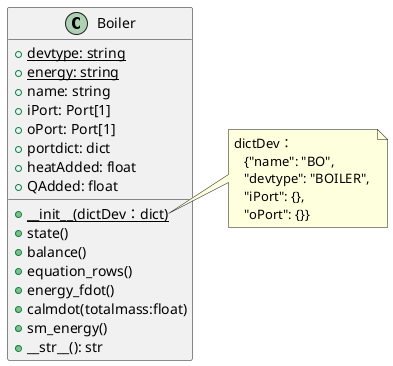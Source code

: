 @startuml
class Boiler{
    + {static} devtype: string 
    + {static} energy: string
    + name: string 
    + iPort: Port[1]
    + oPort: Port[1]
    + portdict: dict
    + heatAdded: float  
    + QAdded: float 
    + {static} __init__(dictDev：dict)
    + state()
    + balance()
    + equation_rows()
    + energy_fdot()
    + calmdot(totalmass:float)
    + sm_energy()
    +__str__(): str
}
note right of Boiler::__init__
  dictDev： 
     {"name": "BO",
     "devtype": "BOILER", 
     "iPort": {},
     "oPort": {}}
end note

@enduml